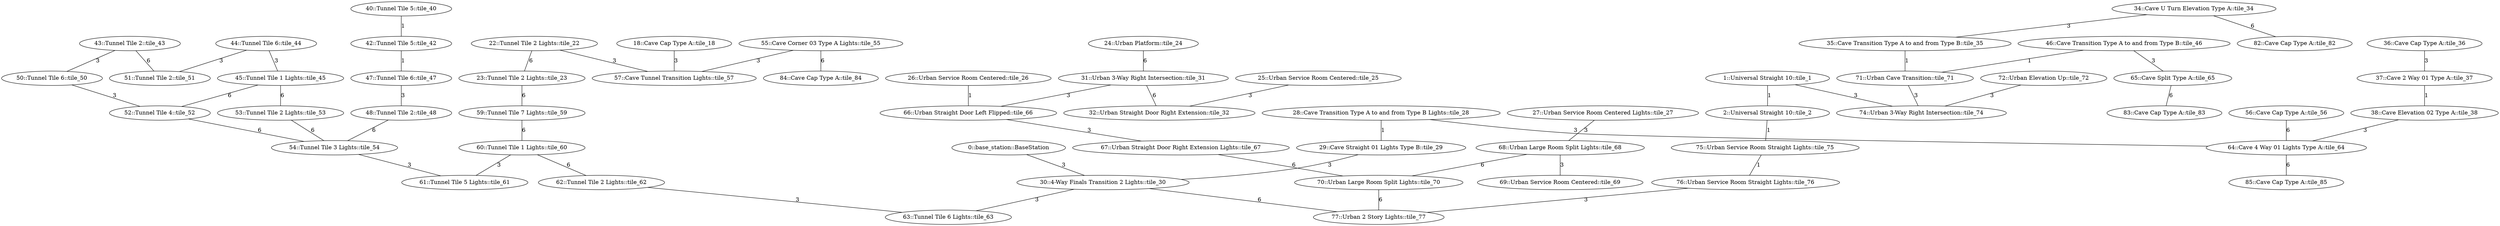 /* Visibility graph generated by dot_generator */

graph {
  /* ==== Vertices ==== */

  /* Base station / Staging area */
  0   [label="0::base_station::BaseStation"];

  1   [label="1::Universal Straight 10::tile_1"];
  2   [label="2::Universal Straight 10::tile_2"];
  18  [label="18::Cave Cap Type A::tile_18"];
  22  [label="22::Tunnel Tile 2 Lights::tile_22"];
  23  [label="23::Tunnel Tile 2 Lights::tile_23"];
  24  [label="24::Urban Platform::tile_24"];
  25  [label="25::Urban Service Room Centered::tile_25"];
  26  [label="26::Urban Service Room Centered::tile_26"];
  27  [label="27::Urban Service Room Centered Lights::tile_27"];
  28  [label="28::Cave Transition Type A to and from Type B Lights::tile_28"];
  29  [label="29::Cave Straight 01 Lights Type B::tile_29"];
  30  [label="30::4-Way Finals Transition 2 Lights::tile_30"];
  31  [label="31::Urban 3-Way Right Intersection::tile_31"];
  32  [label="32::Urban Straight Door Right Extension::tile_32"];
  34  [label="34::Cave U Turn Elevation Type A::tile_34"];
  35  [label="35::Cave Transition Type A to and from Type B::tile_35"];
  36  [label="36::Cave Cap Type A::tile_36"];
  37  [label="37::Cave 2 Way 01 Type A::tile_37"];
  38  [label="38::Cave Elevation 02 Type A::tile_38"];
  40  [label="40::Tunnel Tile 5::tile_40"];
  42  [label="42::Tunnel Tile 5::tile_42"];
  43  [label="43::Tunnel Tile 2::tile_43"];
  44  [label="44::Tunnel Tile 6::tile_44"];
  45  [label="45::Tunnel Tile 1 Lights::tile_45"];
  46  [label="46::Cave Transition Type A to and from Type B::tile_46"];
  47  [label="47::Tunnel Tile 6::tile_47"];
  48  [label="48::Tunnel Tile 2::tile_48"];
  50  [label="50::Tunnel Tile 6::tile_50"];
  51  [label="51::Tunnel Tile 2::tile_51"];
  52  [label="52::Tunnel Tile 4::tile_52"];
  53  [label="53::Tunnel Tile 2 Lights::tile_53"];
  54  [label="54::Tunnel Tile 3 Lights::tile_54"];
  55  [label="55::Cave Corner 03 Type A Lights::tile_55"];
  56  [label="56::Cave Cap Type A::tile_56"];
  57  [label="57::Cave Tunnel Transition Lights::tile_57"];
  59  [label="59::Tunnel Tile 7 Lights::tile_59"];
  60  [label="60::Tunnel Tile 1 Lights::tile_60"];
  61  [label="61::Tunnel Tile 5 Lights::tile_61"];
  62  [label="62::Tunnel Tile 2 Lights::tile_62"];
  63  [label="63::Tunnel Tile 6 Lights::tile_63"];
  64  [label="64::Cave 4 Way 01 Lights Type A::tile_64"];
  65  [label="65::Cave Split Type A::tile_65"];
  66  [label="66::Urban Straight Door Left Flipped::tile_66"];
  67  [label="67::Urban Straight Door Right Extension Lights::tile_67"];
  68  [label="68::Urban Large Room Split Lights::tile_68"];
  69  [label="69::Urban Service Room Centered::tile_69"];
  70  [label="70::Urban Large Room Split Lights::tile_70"];
  71  [label="71::Urban Cave Transition::tile_71"];
  72  [label="72::Urban Elevation Up::tile_72"];
  74  [label="74::Urban 3-Way Right Intersection::tile_74"];
  75  [label="75::Urban Service Room Straight Lights::tile_75"];
  76  [label="76::Urban Service Room Straight Lights::tile_76"];
  77  [label="77::Urban 2 Story Lights::tile_77"];
  82  [label="82::Cave Cap Type A::tile_82"];
  83  [label="83::Cave Cap Type A::tile_83"];
  84  [label="84::Cave Cap Type A::tile_84"];
  85  [label="85::Cave Cap Type A::tile_85"];

  /* ==== Edges ==== */

  0  -- 30  [label=3];
  1  -- 2   [label=1];
  1  -- 74  [label=3];
  2  -- 75  [label=1];
  18 -- 57  [label=3];
  22 -- 23  [label=6];
  22 -- 57  [label=3];
  23 -- 59  [label=6];
  24 -- 31  [label=6];
  25 -- 32  [label=3];
  26 -- 66  [label=1];
  27 -- 68  [label=3];
  28 -- 29  [label=1];
  28 -- 64  [label=3];
  29 -- 30  [label=3];
  30 -- 63  [label=3];
  30 -- 77  [label=6];
  31 -- 32  [label=6];
  31 -- 66  [label=3];
  34 -- 35  [label=3];
  34 -- 82  [label=6];
  35 -- 71  [label=1];
  36 -- 37  [label=3];
  37 -- 38  [label=1];
  38 -- 64  [label=3];
  40 -- 42  [label=1];
  42 -- 47  [label=1];
  43 -- 50  [label=3];
  43 -- 51  [label=6];
  44 -- 45  [label=3];
  44 -- 51  [label=3];
  45 -- 52  [label=6];
  45 -- 53  [label=6];
  46 -- 65  [label=3];
  46 -- 71  [label=1];
  47 -- 48  [label=3];
  48 -- 54  [label=6];
  50 -- 52  [label=3];
  52 -- 54  [label=6];
  53 -- 54  [label=6];
  54 -- 61  [label=3];
  55 -- 57  [label=3];
  55 -- 84  [label=6];
  56 -- 64  [label=6];
  59 -- 60  [label=6];
  60 -- 61  [label=3];
  60 -- 62  [label=6];
  62 -- 63  [label=3];
  64 -- 85  [label=6];
  65 -- 83  [label=6];
  66 -- 67  [label=3];
  67 -- 70  [label=6];
  68 -- 69  [label=3];
  68 -- 70  [label=6];
  70 -- 77  [label=6];
  71 -- 74  [label=3];
  72 -- 74  [label=3];
  75 -- 76  [label=1];
  76 -- 77  [label=3];
}
